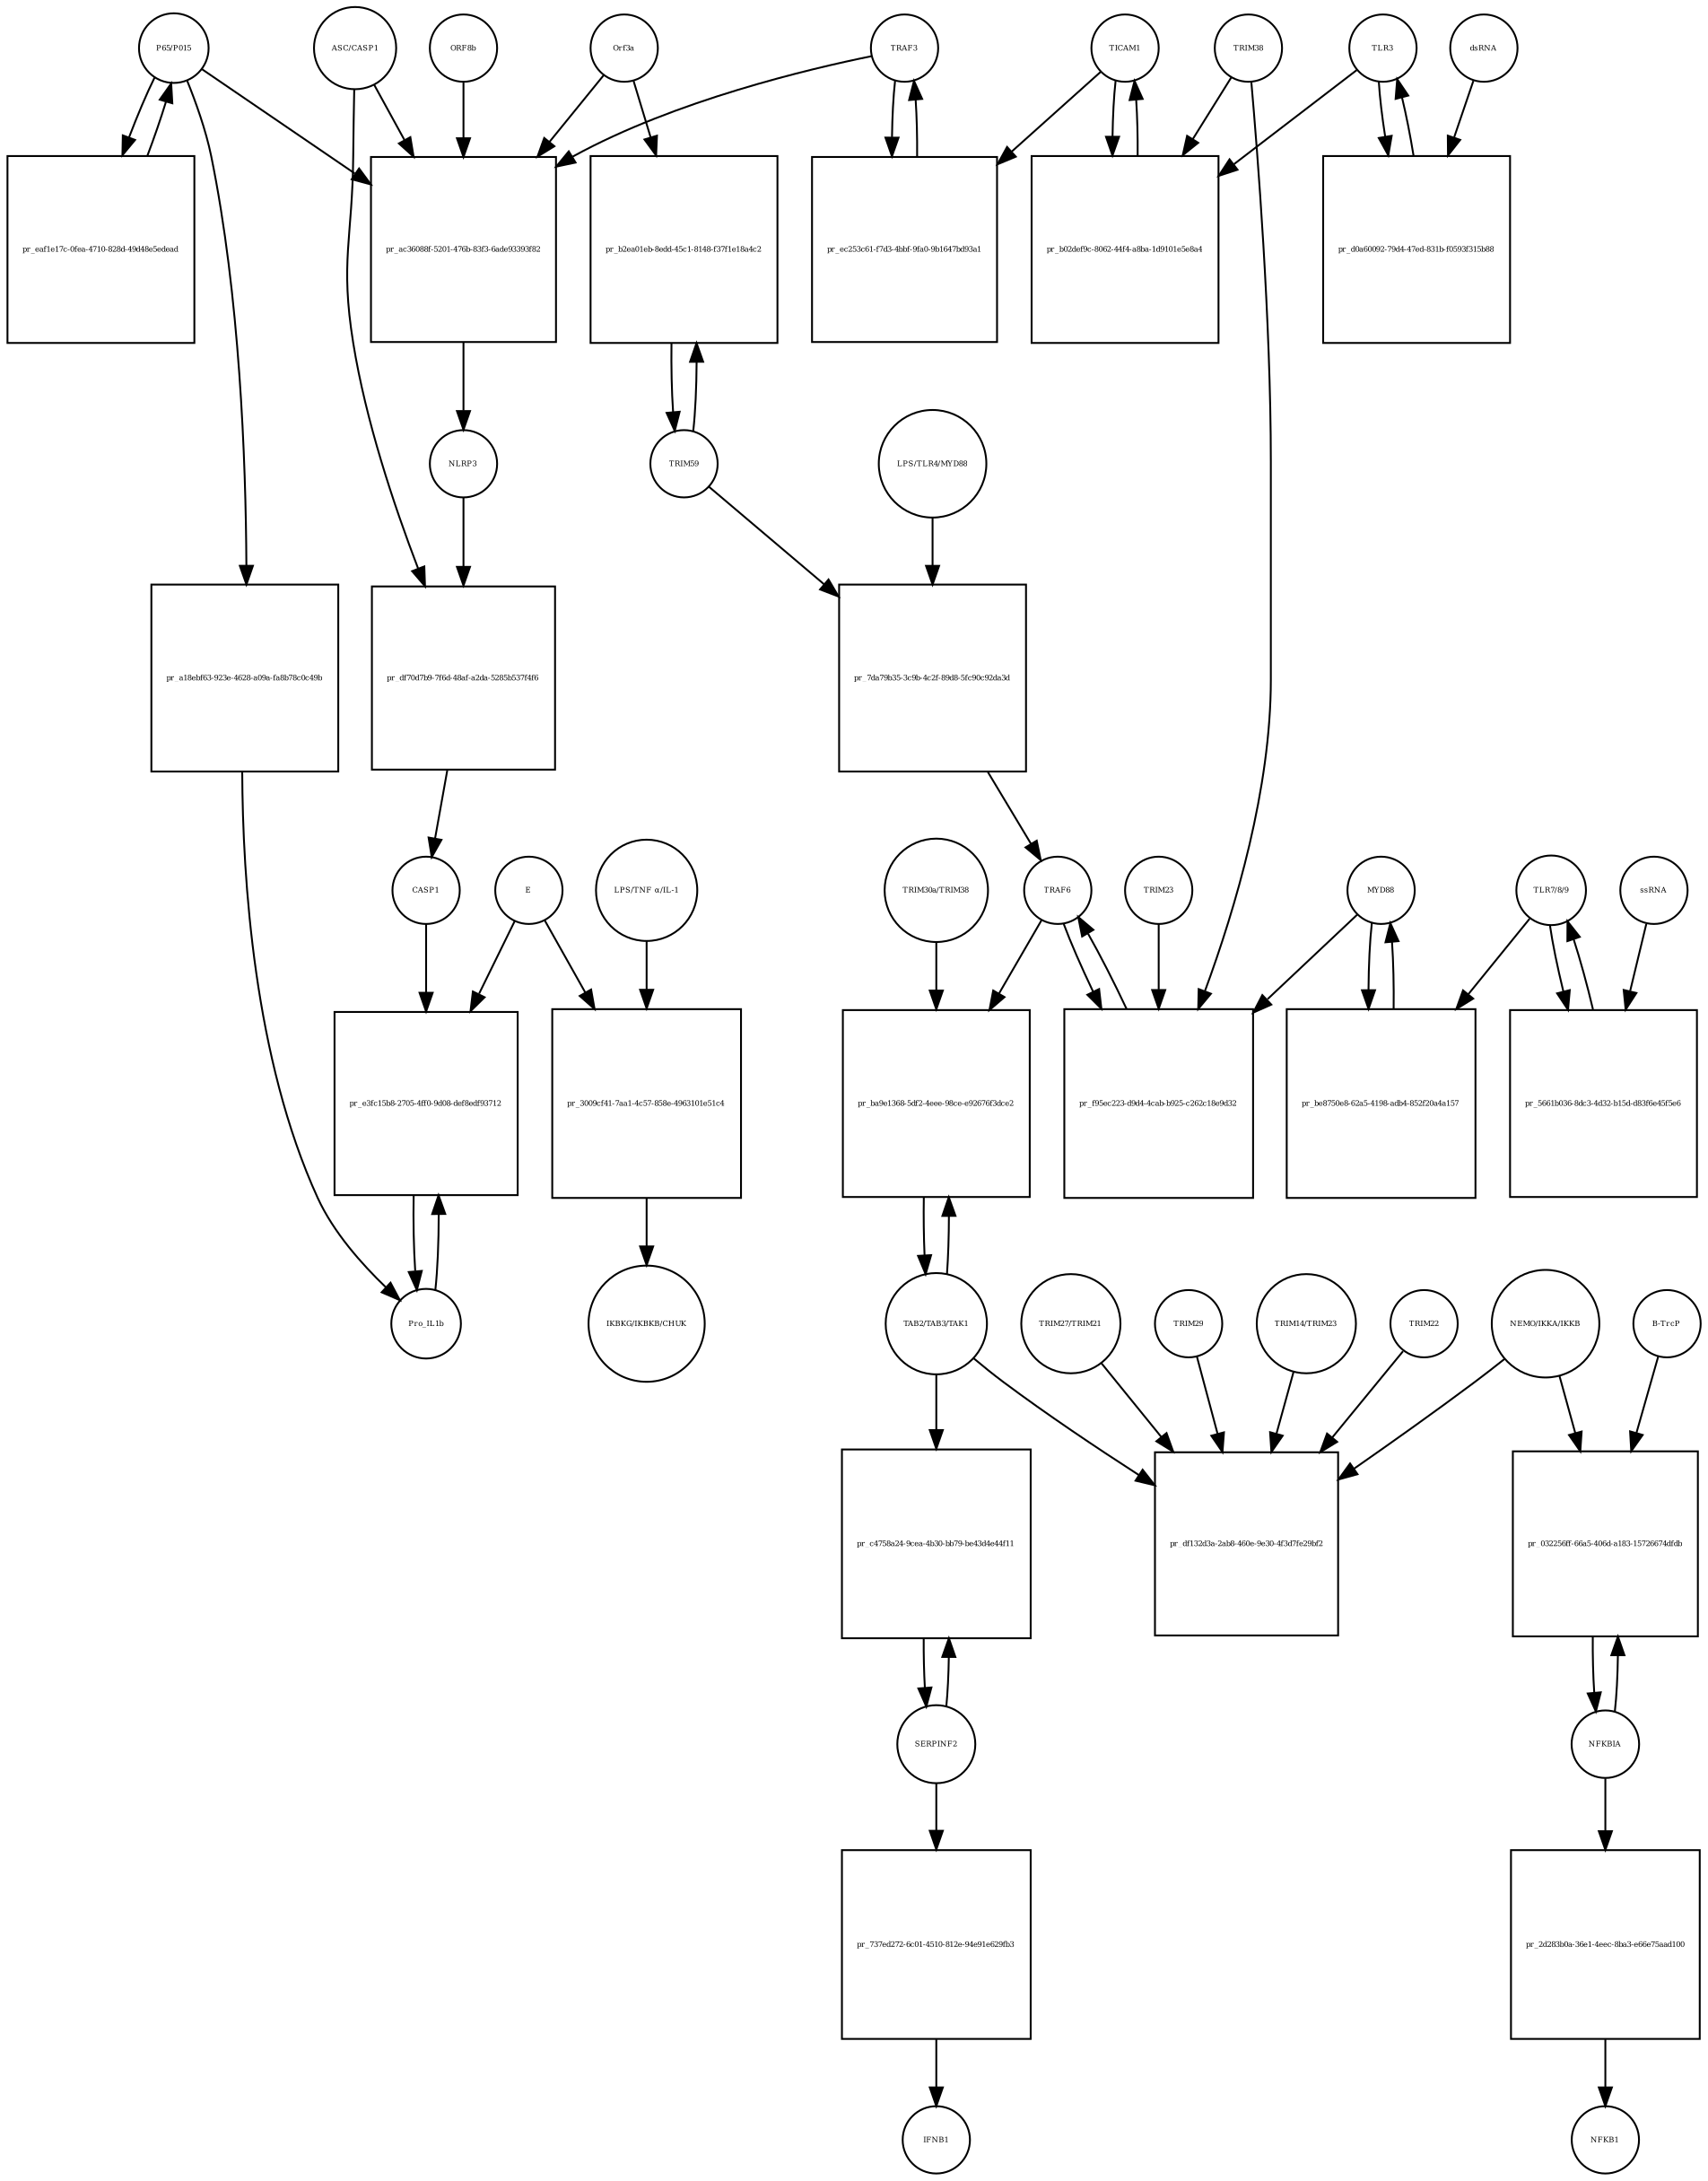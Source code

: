 strict digraph  {
Orf3a [annotation="", bipartite=0, cls=macromolecule, fontsize=4, label=Orf3a, shape=circle];
"pr_ac36088f-5201-476b-83f3-6ade93393f82" [annotation="", bipartite=1, cls=process, fontsize=4, label="pr_ac36088f-5201-476b-83f3-6ade93393f82", shape=square];
TRAF3 [annotation=urn_miriam_hgnc_12033, bipartite=0, cls=macromolecule, fontsize=4, label=TRAF3, shape=circle];
NLRP3 [annotation=urn_miriam_hgnc_16400, bipartite=0, cls=macromolecule, fontsize=4, label=NLRP3, shape=circle];
"ASC/CASP1" [annotation="urn_miriam_hgnc_16608|urn_miriam_hgnc_1499", bipartite=0, cls=complex, fontsize=4, label="ASC/CASP1", shape=circle];
"P65/P015" [annotation="urn_miriam_hgnc_9955|urn_miriam_hgnc_7794", bipartite=0, cls=complex, fontsize=4, label="P65/P015", shape=circle];
ORF8b [annotation=urn_miriam_uniprot_Q6S8E2, bipartite=0, cls=macromolecule, fontsize=4, label=ORF8b, shape=circle];
"pr_df70d7b9-7f6d-48af-a2da-5285b537f4f6" [annotation="", bipartite=1, cls=process, fontsize=4, label="pr_df70d7b9-7f6d-48af-a2da-5285b537f4f6", shape=square];
CASP1 [annotation=urn_miriam_hgnc_1499, bipartite=0, cls=macromolecule, fontsize=4, label=CASP1, shape=circle];
"pr_eaf1e17c-0fea-4710-828d-49d48e5edead" [annotation="", bipartite=1, cls=process, fontsize=4, label="pr_eaf1e17c-0fea-4710-828d-49d48e5edead", shape=square];
"LPS/TLR4/MYD88" [annotation="urn_miriam_hgnc_6121|urn_miriam_hgnc_11850|urn_miriam_hgnc_7562", bipartite=0, cls=complex, fontsize=4, label="LPS/TLR4/MYD88", shape=circle];
"pr_7da79b35-3c9b-4c2f-89d8-5fc90c92da3d" [annotation="", bipartite=1, cls=process, fontsize=4, label="pr_7da79b35-3c9b-4c2f-89d8-5fc90c92da3d", shape=square];
TRAF6 [annotation=urn_miriam_hgnc_12036, bipartite=0, cls=macromolecule, fontsize=4, label=TRAF6, shape=circle];
TRIM59 [annotation=urn_miriam_pubmed_22588174, bipartite=0, cls=macromolecule, fontsize=4, label=TRIM59, shape=circle];
NFKBIA [annotation=urn_miriam_hgnc_7797, bipartite=0, cls=macromolecule, fontsize=4, label=NFKBIA, shape=circle];
"pr_032256ff-66a5-406d-a183-15726674dfdb" [annotation="", bipartite=1, cls=process, fontsize=4, label="pr_032256ff-66a5-406d-a183-15726674dfdb", shape=square];
"B-TrcP" [annotation=urn_miriam_hgnc_1144, bipartite=0, cls=macromolecule, fontsize=4, label="B-TrcP", shape=circle];
"NEMO/IKKA/IKKB" [annotation="urn_miriam_hgnc_5961|urn_miriam_hgnc_5960|urn_miriam_hgnc_1974", bipartite=0, cls=complex, fontsize=4, label="NEMO/IKKA/IKKB", shape=circle];
"LPS/TNF α/IL-1" [annotation="urn_miriam_hgnc_6121|urn_miriam_hgnc_11892|urn_miriam_hgnc_5991", bipartite=0, cls=complex, fontsize=4, label="LPS/TNF α/IL-1", shape=circle];
"pr_3009cf41-7aa1-4c57-858e-4963101e51c4" [annotation="", bipartite=1, cls=process, fontsize=4, label="pr_3009cf41-7aa1-4c57-858e-4963101e51c4", shape=square];
E [annotation=urn_miriam_ncbiprotein_1796318600, bipartite=0, cls=macromolecule, fontsize=4, label=E, shape=circle];
"IKBKG/IKBKB/CHUK" [annotation="urn_miriam_hgnc_5961|urn_miriam_hgnc_5960|urn_miriam_hgnc_1974", bipartite=0, cls=complex, fontsize=4, label="IKBKG/IKBKB/CHUK", shape=circle];
Pro_IL1b [annotation=urn_miriam_hgnc_5992, bipartite=0, cls=macromolecule, fontsize=4, label=Pro_IL1b, shape=circle];
"pr_e3fc15b8-2705-4ff0-9d08-def8edf93712" [annotation="", bipartite=1, cls=process, fontsize=4, label="pr_e3fc15b8-2705-4ff0-9d08-def8edf93712", shape=square];
SERPINF2 [annotation=urn_miriam_hgnc_9075, bipartite=0, cls=macromolecule, fontsize=4, label=SERPINF2, shape=circle];
"pr_737ed272-6c01-4510-812e-94e91e629fb3" [annotation="", bipartite=1, cls=process, fontsize=4, label="pr_737ed272-6c01-4510-812e-94e91e629fb3", shape=square];
IFNB1 [annotation=urn_miriam_pubmed_5434, bipartite=0, cls=macromolecule, fontsize=4, label=IFNB1, shape=circle];
"pr_a18ebf63-923e-4628-a09a-fa8b78c0c49b" [annotation="", bipartite=1, cls=process, fontsize=4, label="pr_a18ebf63-923e-4628-a09a-fa8b78c0c49b", shape=square];
TLR3 [annotation=urn_miriam_hgnc_11849, bipartite=0, cls=macromolecule, fontsize=4, label=TLR3, shape=circle];
"pr_d0a60092-79d4-47ed-831b-f0593f315b88" [annotation="", bipartite=1, cls=process, fontsize=4, label="pr_d0a60092-79d4-47ed-831b-f0593f315b88", shape=square];
dsRNA [annotation="", bipartite=0, cls="nucleic acid feature", fontsize=4, label=dsRNA, shape=circle];
TICAM1 [annotation=urn_miriam_hgnc_18348, bipartite=0, cls=macromolecule, fontsize=4, label=TICAM1, shape=circle];
"pr_b02def9c-8062-44f4-a8ba-1d9101e5e8a4" [annotation="", bipartite=1, cls=process, fontsize=4, label="pr_b02def9c-8062-44f4-a8ba-1d9101e5e8a4", shape=square];
TRIM38 [annotation=urn_miriam_hgnc_10059, bipartite=0, cls=macromolecule, fontsize=4, label=TRIM38, shape=circle];
"pr_b2ea01eb-8edd-45c1-8148-f37f1e18a4c2" [annotation="", bipartite=1, cls=process, fontsize=4, label="pr_b2ea01eb-8edd-45c1-8148-f37f1e18a4c2", shape=square];
"TLR7/8/9" [annotation="urn_miriam_hgnc_15633|urn_miriam_hgnc_15632|urn_miriam_hgnc_15631", bipartite=0, cls=complex, fontsize=4, label="TLR7/8/9", shape=circle];
"pr_5661b036-8dc3-4d32-b15d-d83f6e45f5e6" [annotation="", bipartite=1, cls=process, fontsize=4, label="pr_5661b036-8dc3-4d32-b15d-d83f6e45f5e6", shape=square];
ssRNA [annotation="", bipartite=0, cls="nucleic acid feature", fontsize=4, label=ssRNA, shape=circle];
MYD88 [annotation=urn_miriam_hgnc_7562, bipartite=0, cls=macromolecule, fontsize=4, label=MYD88, shape=circle];
"pr_be8750e8-62a5-4198-adb4-852f20a4a157" [annotation="", bipartite=1, cls=process, fontsize=4, label="pr_be8750e8-62a5-4198-adb4-852f20a4a157", shape=square];
"pr_f95ec223-d9d4-4cab-b925-c262c18e9d32" [annotation="", bipartite=1, cls=process, fontsize=4, label="pr_f95ec223-d9d4-4cab-b925-c262c18e9d32", shape=square];
TRIM23 [annotation=urn_miriam_hgnc_660, bipartite=0, cls=macromolecule, fontsize=4, label=TRIM23, shape=circle];
"TAB2/TAB3/TAK1" [annotation="urn_miriam_hgnc_17075|urn_miriam_hgnc_30681|urn_miriam_hgnc_6859", bipartite=0, cls=complex, fontsize=4, label="TAB2/TAB3/TAK1", shape=circle];
"pr_ba9e1368-5df2-4eee-98ce-e92676f3dce2" [annotation="", bipartite=1, cls=process, fontsize=4, label="pr_ba9e1368-5df2-4eee-98ce-e92676f3dce2", shape=square];
"TRIM30a/TRIM38" [annotation=urn_miriam_hgnc_10059, bipartite=0, cls=complex, fontsize=4, label="TRIM30a/TRIM38", shape=circle];
"pr_df132d3a-2ab8-460e-9e30-4f3d7fe29bf2" [annotation="", bipartite=1, cls=process, fontsize=4, label="pr_df132d3a-2ab8-460e-9e30-4f3d7fe29bf2", shape=square];
TRIM22 [annotation=urn_miriam_hgnc_16379, bipartite=0, cls=macromolecule, fontsize=4, label=TRIM22, shape=circle];
"TRIM27/TRIM21" [annotation="urn_miriam_hgnc_9975|urn_miriam_hgnc_11312", bipartite=0, cls=complex, fontsize=4, label="TRIM27/TRIM21", shape=circle];
TRIM29 [annotation=urn_miriam_hgnc_17274, bipartite=0, cls=macromolecule, fontsize=4, label=TRIM29, shape=circle];
"TRIM14/TRIM23" [annotation="urn_miriam_hgnc_16283|urn_miriam_hgnc_660", bipartite=0, cls=complex, fontsize=4, label="TRIM14/TRIM23", shape=circle];
"pr_c4758a24-9cea-4b30-bb79-be43d4e44f11" [annotation="", bipartite=1, cls=process, fontsize=4, label="pr_c4758a24-9cea-4b30-bb79-be43d4e44f11", shape=square];
"pr_ec253c61-f7d3-4bbf-9fa0-9b1647bd93a1" [annotation="", bipartite=1, cls=process, fontsize=4, label="pr_ec253c61-f7d3-4bbf-9fa0-9b1647bd93a1", shape=square];
"pr_2d283b0a-36e1-4eec-8ba3-e66e75aad100" [annotation="", bipartite=1, cls=process, fontsize=4, label="pr_2d283b0a-36e1-4eec-8ba3-e66e75aad100", shape=square];
NFKB1 [annotation=urn_miriam_hgnc_7794, bipartite=0, cls=macromolecule, fontsize=4, label=NFKB1, shape=circle];
Orf3a -> "pr_ac36088f-5201-476b-83f3-6ade93393f82"  [annotation="", interaction_type=consumption];
Orf3a -> "pr_b2ea01eb-8edd-45c1-8148-f37f1e18a4c2"  [annotation=urn_miriam_pubmed_28829373, interaction_type="necessary stimulation"];
"pr_ac36088f-5201-476b-83f3-6ade93393f82" -> NLRP3  [annotation="", interaction_type=production];
TRAF3 -> "pr_ac36088f-5201-476b-83f3-6ade93393f82"  [annotation="", interaction_type=consumption];
TRAF3 -> "pr_ec253c61-f7d3-4bbf-9fa0-9b1647bd93a1"  [annotation="", interaction_type=consumption];
NLRP3 -> "pr_df70d7b9-7f6d-48af-a2da-5285b537f4f6"  [annotation=urn_miriam_pubmed_31034780, interaction_type=catalysis];
"ASC/CASP1" -> "pr_ac36088f-5201-476b-83f3-6ade93393f82"  [annotation="", interaction_type=consumption];
"ASC/CASP1" -> "pr_df70d7b9-7f6d-48af-a2da-5285b537f4f6"  [annotation="", interaction_type=consumption];
"P65/P015" -> "pr_ac36088f-5201-476b-83f3-6ade93393f82"  [annotation="", interaction_type=consumption];
"P65/P015" -> "pr_eaf1e17c-0fea-4710-828d-49d48e5edead"  [annotation="", interaction_type=consumption];
"P65/P015" -> "pr_a18ebf63-923e-4628-a09a-fa8b78c0c49b"  [annotation="", interaction_type=consumption];
ORF8b -> "pr_ac36088f-5201-476b-83f3-6ade93393f82"  [annotation="", interaction_type=consumption];
"pr_df70d7b9-7f6d-48af-a2da-5285b537f4f6" -> CASP1  [annotation="", interaction_type=production];
CASP1 -> "pr_e3fc15b8-2705-4ff0-9d08-def8edf93712"  [annotation=urn_miriam_pubmed_31034780, interaction_type=catalysis];
"pr_eaf1e17c-0fea-4710-828d-49d48e5edead" -> "P65/P015"  [annotation="", interaction_type=production];
"LPS/TLR4/MYD88" -> "pr_7da79b35-3c9b-4c2f-89d8-5fc90c92da3d"  [annotation="", interaction_type=consumption];
"pr_7da79b35-3c9b-4c2f-89d8-5fc90c92da3d" -> TRAF6  [annotation="", interaction_type=production];
TRAF6 -> "pr_f95ec223-d9d4-4cab-b925-c262c18e9d32"  [annotation="", interaction_type=consumption];
TRAF6 -> "pr_ba9e1368-5df2-4eee-98ce-e92676f3dce2"  [annotation="urn_miriam_pubmed_23758787|urn_miriam_pubmed_25172371", interaction_type="necessary stimulation"];
TRIM59 -> "pr_7da79b35-3c9b-4c2f-89d8-5fc90c92da3d"  [annotation="urn_miriam_pubmed_23758787|urn_miriam_pubmed_22588174", interaction_type=inhibition];
TRIM59 -> "pr_b2ea01eb-8edd-45c1-8148-f37f1e18a4c2"  [annotation="", interaction_type=consumption];
NFKBIA -> "pr_032256ff-66a5-406d-a183-15726674dfdb"  [annotation="", interaction_type=consumption];
NFKBIA -> "pr_2d283b0a-36e1-4eec-8ba3-e66e75aad100"  [annotation="", interaction_type=consumption];
"pr_032256ff-66a5-406d-a183-15726674dfdb" -> NFKBIA  [annotation="", interaction_type=production];
"B-TrcP" -> "pr_032256ff-66a5-406d-a183-15726674dfdb"  [annotation=urn_miriam_pubmed_21135871, interaction_type=catalysis];
"NEMO/IKKA/IKKB" -> "pr_032256ff-66a5-406d-a183-15726674dfdb"  [annotation=urn_miriam_pubmed_21135871, interaction_type=catalysis];
"NEMO/IKKA/IKKB" -> "pr_df132d3a-2ab8-460e-9e30-4f3d7fe29bf2"  [annotation="", interaction_type=consumption];
"LPS/TNF α/IL-1" -> "pr_3009cf41-7aa1-4c57-858e-4963101e51c4"  [annotation="", interaction_type=consumption];
"pr_3009cf41-7aa1-4c57-858e-4963101e51c4" -> "IKBKG/IKBKB/CHUK"  [annotation="", interaction_type=production];
E -> "pr_3009cf41-7aa1-4c57-858e-4963101e51c4"  [annotation="", interaction_type=consumption];
E -> "pr_e3fc15b8-2705-4ff0-9d08-def8edf93712"  [annotation=urn_miriam_pubmed_31034780, interaction_type=catalysis];
Pro_IL1b -> "pr_e3fc15b8-2705-4ff0-9d08-def8edf93712"  [annotation="", interaction_type=consumption];
"pr_e3fc15b8-2705-4ff0-9d08-def8edf93712" -> Pro_IL1b  [annotation="", interaction_type=production];
SERPINF2 -> "pr_737ed272-6c01-4510-812e-94e91e629fb3"  [annotation="", interaction_type=consumption];
SERPINF2 -> "pr_c4758a24-9cea-4b30-bb79-be43d4e44f11"  [annotation="", interaction_type=consumption];
"pr_737ed272-6c01-4510-812e-94e91e629fb3" -> IFNB1  [annotation="", interaction_type=production];
"pr_a18ebf63-923e-4628-a09a-fa8b78c0c49b" -> Pro_IL1b  [annotation="", interaction_type=production];
TLR3 -> "pr_d0a60092-79d4-47ed-831b-f0593f315b88"  [annotation="", interaction_type=consumption];
TLR3 -> "pr_b02def9c-8062-44f4-a8ba-1d9101e5e8a4"  [annotation="urn_miriam_pubmed_23758787|urn_miriam_pubmed_22539786", interaction_type="necessary stimulation"];
"pr_d0a60092-79d4-47ed-831b-f0593f315b88" -> TLR3  [annotation="", interaction_type=production];
dsRNA -> "pr_d0a60092-79d4-47ed-831b-f0593f315b88"  [annotation=urn_miriam_pubmed_23758787, interaction_type="necessary stimulation"];
TICAM1 -> "pr_b02def9c-8062-44f4-a8ba-1d9101e5e8a4"  [annotation="", interaction_type=consumption];
TICAM1 -> "pr_ec253c61-f7d3-4bbf-9fa0-9b1647bd93a1"  [annotation=urn_miriam_pubmed_28829373, interaction_type="necessary stimulation"];
"pr_b02def9c-8062-44f4-a8ba-1d9101e5e8a4" -> TICAM1  [annotation="", interaction_type=production];
TRIM38 -> "pr_b02def9c-8062-44f4-a8ba-1d9101e5e8a4"  [annotation="urn_miriam_pubmed_23758787|urn_miriam_pubmed_22539786", interaction_type=inhibition];
TRIM38 -> "pr_f95ec223-d9d4-4cab-b925-c262c18e9d32"  [annotation="urn_miriam_pubmed_15361868|urn_miriam_pubmed_22539786|urn_miriam_pubmed_20724660", interaction_type=inhibition];
"pr_b2ea01eb-8edd-45c1-8148-f37f1e18a4c2" -> TRIM59  [annotation="", interaction_type=production];
"TLR7/8/9" -> "pr_5661b036-8dc3-4d32-b15d-d83f6e45f5e6"  [annotation="", interaction_type=consumption];
"TLR7/8/9" -> "pr_be8750e8-62a5-4198-adb4-852f20a4a157"  [annotation=urn_miriam_pubmed_15361868, interaction_type="necessary stimulation"];
"pr_5661b036-8dc3-4d32-b15d-d83f6e45f5e6" -> "TLR7/8/9"  [annotation="", interaction_type=production];
ssRNA -> "pr_5661b036-8dc3-4d32-b15d-d83f6e45f5e6"  [annotation=urn_miriam_pubmed_21782231, interaction_type="necessary stimulation"];
MYD88 -> "pr_be8750e8-62a5-4198-adb4-852f20a4a157"  [annotation="", interaction_type=consumption];
MYD88 -> "pr_f95ec223-d9d4-4cab-b925-c262c18e9d32"  [annotation="urn_miriam_pubmed_15361868|urn_miriam_pubmed_22539786|urn_miriam_pubmed_20724660", interaction_type="necessary stimulation"];
"pr_be8750e8-62a5-4198-adb4-852f20a4a157" -> MYD88  [annotation="", interaction_type=production];
"pr_f95ec223-d9d4-4cab-b925-c262c18e9d32" -> TRAF6  [annotation="", interaction_type=production];
TRIM23 -> "pr_f95ec223-d9d4-4cab-b925-c262c18e9d32"  [annotation="urn_miriam_pubmed_15361868|urn_miriam_pubmed_22539786|urn_miriam_pubmed_20724660", interaction_type="necessary stimulation"];
"TAB2/TAB3/TAK1" -> "pr_ba9e1368-5df2-4eee-98ce-e92676f3dce2"  [annotation="", interaction_type=consumption];
"TAB2/TAB3/TAK1" -> "pr_df132d3a-2ab8-460e-9e30-4f3d7fe29bf2"  [annotation="urn_miriam_pubmed_23758787|urn_miriam_pubmed_23408607|urn_miriam_pubmed_26358190|urn_miriam_pubmed_27695001|urn_miriam_pubmed_24379373|urn_miriam_pubmed_20724660", interaction_type="necessary stimulation"];
"TAB2/TAB3/TAK1" -> "pr_c4758a24-9cea-4b30-bb79-be43d4e44f11"  [annotation=urn_miriam_pubmed_17706453, interaction_type="necessary stimulation"];
"pr_ba9e1368-5df2-4eee-98ce-e92676f3dce2" -> "TAB2/TAB3/TAK1"  [annotation="", interaction_type=production];
"TRIM30a/TRIM38" -> "pr_ba9e1368-5df2-4eee-98ce-e92676f3dce2"  [annotation="urn_miriam_pubmed_23758787|urn_miriam_pubmed_25172371", interaction_type=inhibition];
TRIM22 -> "pr_df132d3a-2ab8-460e-9e30-4f3d7fe29bf2"  [annotation="urn_miriam_pubmed_23758787|urn_miriam_pubmed_23408607|urn_miriam_pubmed_26358190|urn_miriam_pubmed_27695001|urn_miriam_pubmed_24379373|urn_miriam_pubmed_20724660", interaction_type=inhibition];
"TRIM27/TRIM21" -> "pr_df132d3a-2ab8-460e-9e30-4f3d7fe29bf2"  [annotation="urn_miriam_pubmed_23758787|urn_miriam_pubmed_23408607|urn_miriam_pubmed_26358190|urn_miriam_pubmed_27695001|urn_miriam_pubmed_24379373|urn_miriam_pubmed_20724660", interaction_type=inhibition];
TRIM29 -> "pr_df132d3a-2ab8-460e-9e30-4f3d7fe29bf2"  [annotation="urn_miriam_pubmed_23758787|urn_miriam_pubmed_23408607|urn_miriam_pubmed_26358190|urn_miriam_pubmed_27695001|urn_miriam_pubmed_24379373|urn_miriam_pubmed_20724660", interaction_type=inhibition];
"TRIM14/TRIM23" -> "pr_df132d3a-2ab8-460e-9e30-4f3d7fe29bf2"  [annotation="urn_miriam_pubmed_23758787|urn_miriam_pubmed_23408607|urn_miriam_pubmed_26358190|urn_miriam_pubmed_27695001|urn_miriam_pubmed_24379373|urn_miriam_pubmed_20724660", interaction_type="necessary stimulation"];
"pr_c4758a24-9cea-4b30-bb79-be43d4e44f11" -> SERPINF2  [annotation="", interaction_type=production];
"pr_ec253c61-f7d3-4bbf-9fa0-9b1647bd93a1" -> TRAF3  [annotation="", interaction_type=production];
"pr_2d283b0a-36e1-4eec-8ba3-e66e75aad100" -> NFKB1  [annotation="", interaction_type=production];
}
